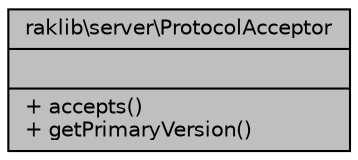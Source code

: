digraph "raklib\server\ProtocolAcceptor"
{
 // INTERACTIVE_SVG=YES
 // LATEX_PDF_SIZE
  edge [fontname="Helvetica",fontsize="10",labelfontname="Helvetica",labelfontsize="10"];
  node [fontname="Helvetica",fontsize="10",shape=record];
  Node1 [label="{raklib\\server\\ProtocolAcceptor\n||+ accepts()\l+ getPrimaryVersion()\l}",height=0.2,width=0.4,color="black", fillcolor="grey75", style="filled", fontcolor="black",tooltip=" "];
}

